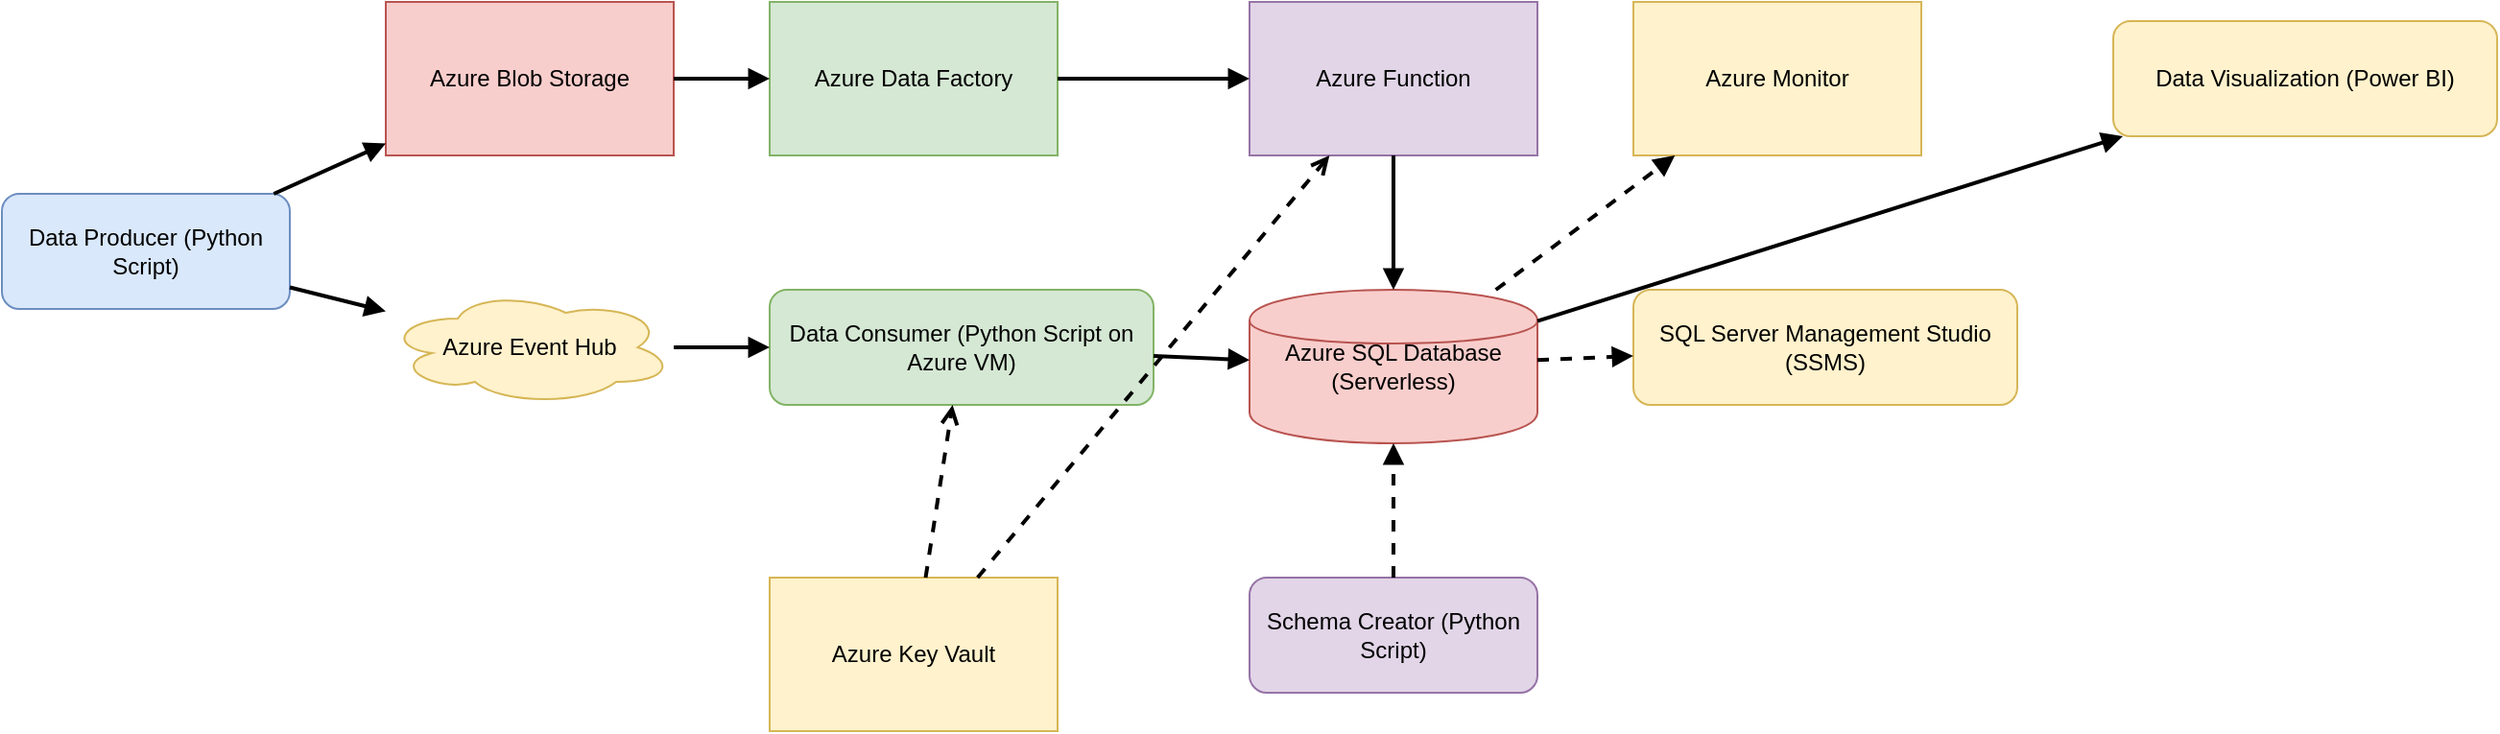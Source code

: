 <mxfile version="24.8.0">
  <diagram id="AdvancedAzureDataPipeline" name="Advanced Azure Data Pipeline Diagram">
    <mxGraphModel dx="1290" dy="522" grid="1" gridSize="10" guides="1" tooltips="1" connect="1" arrows="1" fold="1" page="1" pageScale="1" pageWidth="2000" pageHeight="1500" background="#ffffff" math="0" shadow="0">
      <root>
        <mxCell id="0" />
        <mxCell id="1" parent="0" />
        <mxCell id="2" value="Data Producer (Python Script)" style="rounded=1;whiteSpace=wrap;html=1;fillColor=#dae8fc;strokeColor=#6c8ebf;" parent="1" vertex="1">
          <mxGeometry x="50" y="200" width="150" height="60" as="geometry" />
        </mxCell>
        <mxCell id="3" value="Azure Blob Storage" style="shape=mxgraph.azure.storage_accounts;whiteSpace=wrap;html=1;fillColor=#f8cecc;strokeColor=#b85450;" parent="1" vertex="1">
          <mxGeometry x="250" y="100" width="150" height="80" as="geometry" />
        </mxCell>
        <mxCell id="4" value="Azure Event Hub" style="shape=cloud;whiteSpace=wrap;html=1;fillColor=#fff2cc;strokeColor=#d6b656;" parent="1" vertex="1">
          <mxGeometry x="250" y="250" width="150" height="60" as="geometry" />
        </mxCell>
        <mxCell id="5" value="Azure Data Factory" style="shape=mxgraph.azure.data_factory;whiteSpace=wrap;html=1;fillColor=#d5e8d4;strokeColor=#82b366;" parent="1" vertex="1">
          <mxGeometry x="450" y="100" width="150" height="80" as="geometry" />
        </mxCell>
        <mxCell id="6" value="Data Consumer (Python Script on Azure VM)" style="rounded=1;whiteSpace=wrap;html=1;fillColor=#d5e8d4;strokeColor=#82b366;" parent="1" vertex="1">
          <mxGeometry x="450" y="250" width="200" height="60" as="geometry" />
        </mxCell>
        <mxCell id="7" value="Azure Function" style="shape=mxgraph.azure.azure_functions;whiteSpace=wrap;html=1;fillColor=#e1d5e7;strokeColor=#9673a6;" parent="1" vertex="1">
          <mxGeometry x="700" y="100" width="150" height="80" as="geometry" />
        </mxCell>
        <mxCell id="8" value="Azure SQL Database (Serverless)" style="shape=cylinder;whiteSpace=wrap;html=1;fillColor=#f8cecc;strokeColor=#b85450;" parent="1" vertex="1">
          <mxGeometry x="700" y="250" width="150" height="80" as="geometry" />
        </mxCell>
        <mxCell id="9" value="Schema Creator (Python Script)" style="rounded=1;whiteSpace=wrap;html=1;fillColor=#e1d5e7;strokeColor=#9673a6;" parent="1" vertex="1">
          <mxGeometry x="700" y="400" width="150" height="60" as="geometry" />
        </mxCell>
        <mxCell id="10" value="Azure Key Vault" style="shape=mxgraph.azure.key_vaults;whiteSpace=wrap;html=1;fillColor=#fff2cc;strokeColor=#d6b656;" parent="1" vertex="1">
          <mxGeometry x="450" y="400" width="150" height="80" as="geometry" />
        </mxCell>
        <mxCell id="11" value="SQL Server Management Studio (SSMS)" style="rounded=1;whiteSpace=wrap;html=1;fillColor=#fff2cc;strokeColor=#d6b656;" parent="1" vertex="1">
          <mxGeometry x="900" y="250" width="200" height="60" as="geometry" />
        </mxCell>
        <mxCell id="12" value="Data Visualization (Power BI)" style="rounded=1;whiteSpace=wrap;html=1;fillColor=#fff2cc;strokeColor=#d6b656;" parent="1" vertex="1">
          <mxGeometry x="1150" y="110" width="200" height="60" as="geometry" />
        </mxCell>
        <mxCell id="13" value="Azure Monitor" style="shape=mxgraph.azure.monitor;whiteSpace=wrap;html=1;fillColor=#fff2cc;strokeColor=#d6b656;" parent="1" vertex="1">
          <mxGeometry x="900" y="100" width="150" height="80" as="geometry" />
        </mxCell>
        <mxCell id="14" style="endArrow=block;html=1;strokeWidth=2;" parent="1" source="2" target="3" edge="1">
          <mxGeometry relative="1" as="geometry" />
        </mxCell>
        <mxCell id="15" style="endArrow=block;html=1;strokeWidth=2;" parent="1" source="2" target="4" edge="1">
          <mxGeometry relative="1" as="geometry" />
        </mxCell>
        <mxCell id="16" style="endArrow=block;html=1;strokeWidth=2;" parent="1" source="3" target="5" edge="1">
          <mxGeometry relative="1" as="geometry" />
        </mxCell>
        <mxCell id="17" style="endArrow=block;html=1;strokeWidth=2;" parent="1" source="5" target="7" edge="1">
          <mxGeometry relative="1" as="geometry" />
        </mxCell>
        <mxCell id="18" style="endArrow=block;html=1;strokeWidth=2;" parent="1" source="4" target="6" edge="1">
          <mxGeometry relative="1" as="geometry" />
        </mxCell>
        <mxCell id="19" style="endArrow=block;html=1;strokeWidth=2;" parent="1" source="6" target="8" edge="1">
          <mxGeometry relative="1" as="geometry" />
        </mxCell>
        <mxCell id="20" style="endArrow=block;html=1;strokeWidth=2;" parent="1" source="7" target="8" edge="1">
          <mxGeometry relative="1" as="geometry" />
        </mxCell>
        <mxCell id="21" style="endArrow=block;html=1;dashed=1;strokeWidth=2;" parent="1" source="9" target="8" edge="1">
          <mxGeometry relative="1" as="geometry" />
        </mxCell>
        <mxCell id="22" style="endArrow=open;html=1;dashed=1;strokeWidth=2;" parent="1" source="10" target="6" edge="1">
          <mxGeometry relative="1" as="geometry" />
        </mxCell>
        <mxCell id="23" style="endArrow=open;html=1;dashed=1;strokeWidth=2;" parent="1" source="10" target="7" edge="1">
          <mxGeometry relative="1" as="geometry" />
        </mxCell>
        <mxCell id="24" style="endArrow=block;html=1;dashed=1;strokeWidth=2;" parent="1" source="8" target="11" edge="1">
          <mxGeometry relative="1" as="geometry" />
        </mxCell>
        <mxCell id="25" style="endArrow=block;html=1;strokeWidth=2;" parent="1" source="8" target="12" edge="1">
          <mxGeometry relative="1" as="geometry" />
        </mxCell>
        <mxCell id="26" style="endArrow=block;html=1;dashed=1;strokeWidth=2;" parent="1" source="8" target="13" edge="1">
          <mxGeometry relative="1" as="geometry" />
        </mxCell>
      </root>
    </mxGraphModel>
  </diagram>
</mxfile>
